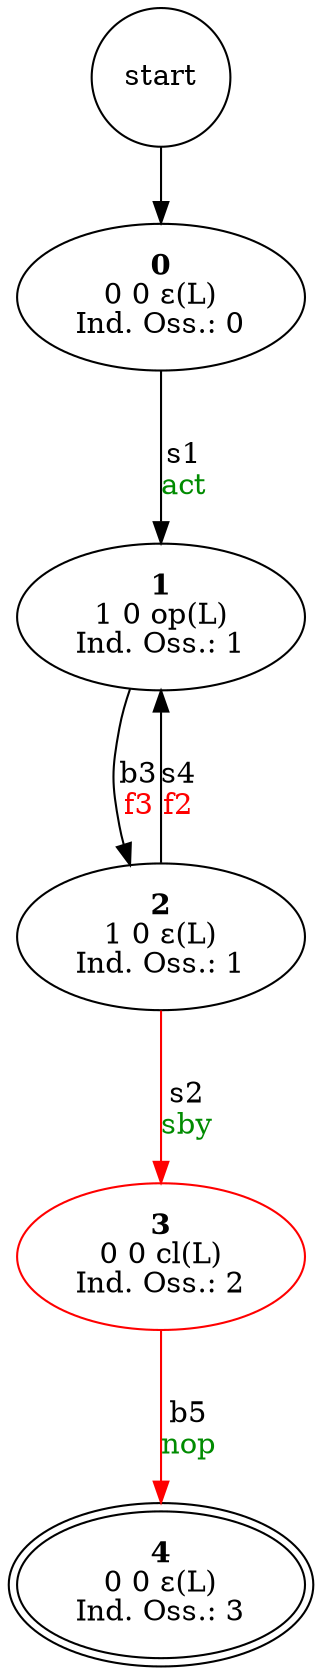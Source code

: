 digraph SpazioComportamentale {
    // ARCHI
    start	->	n0
	n0	->	n1 [label=<<br/>s1<br/><font color="green4">act</font>>]
	n1	->	n2 [label=<<br/>b3<br/><font color="red">f3</font>>]
	n2	->	n3 [label=<<br/>s2<br/><font color="green4">sby</font>> color=red]
	n2	->	n1 [label=<<br/>s4<br/><font color="red">f2</font>>]
	n3	->	n4 [label=<<br/>b5<br/><font color="green4">nop</font>> color=red]

    // NODI
    start[shape="circle"]
	n0 [label=<<b>0</b><br/>0 0 ε(L)<br/>Ind. Oss.: 0>]
	n1 [label=<<b>1</b><br/>1 0 op(L)<br/>Ind. Oss.: 1>]
	n2 [label=<<b>2</b><br/>1 0 ε(L)<br/>Ind. Oss.: 1>]
	n3 [label=<<b>3</b><br/>0 0 cl(L)<br/>Ind. Oss.: 2> color=red]
	n4 [label=<<b>4</b><br/>0 0 ε(L)<br/>Ind. Oss.: 3> peripheries=2]
}
